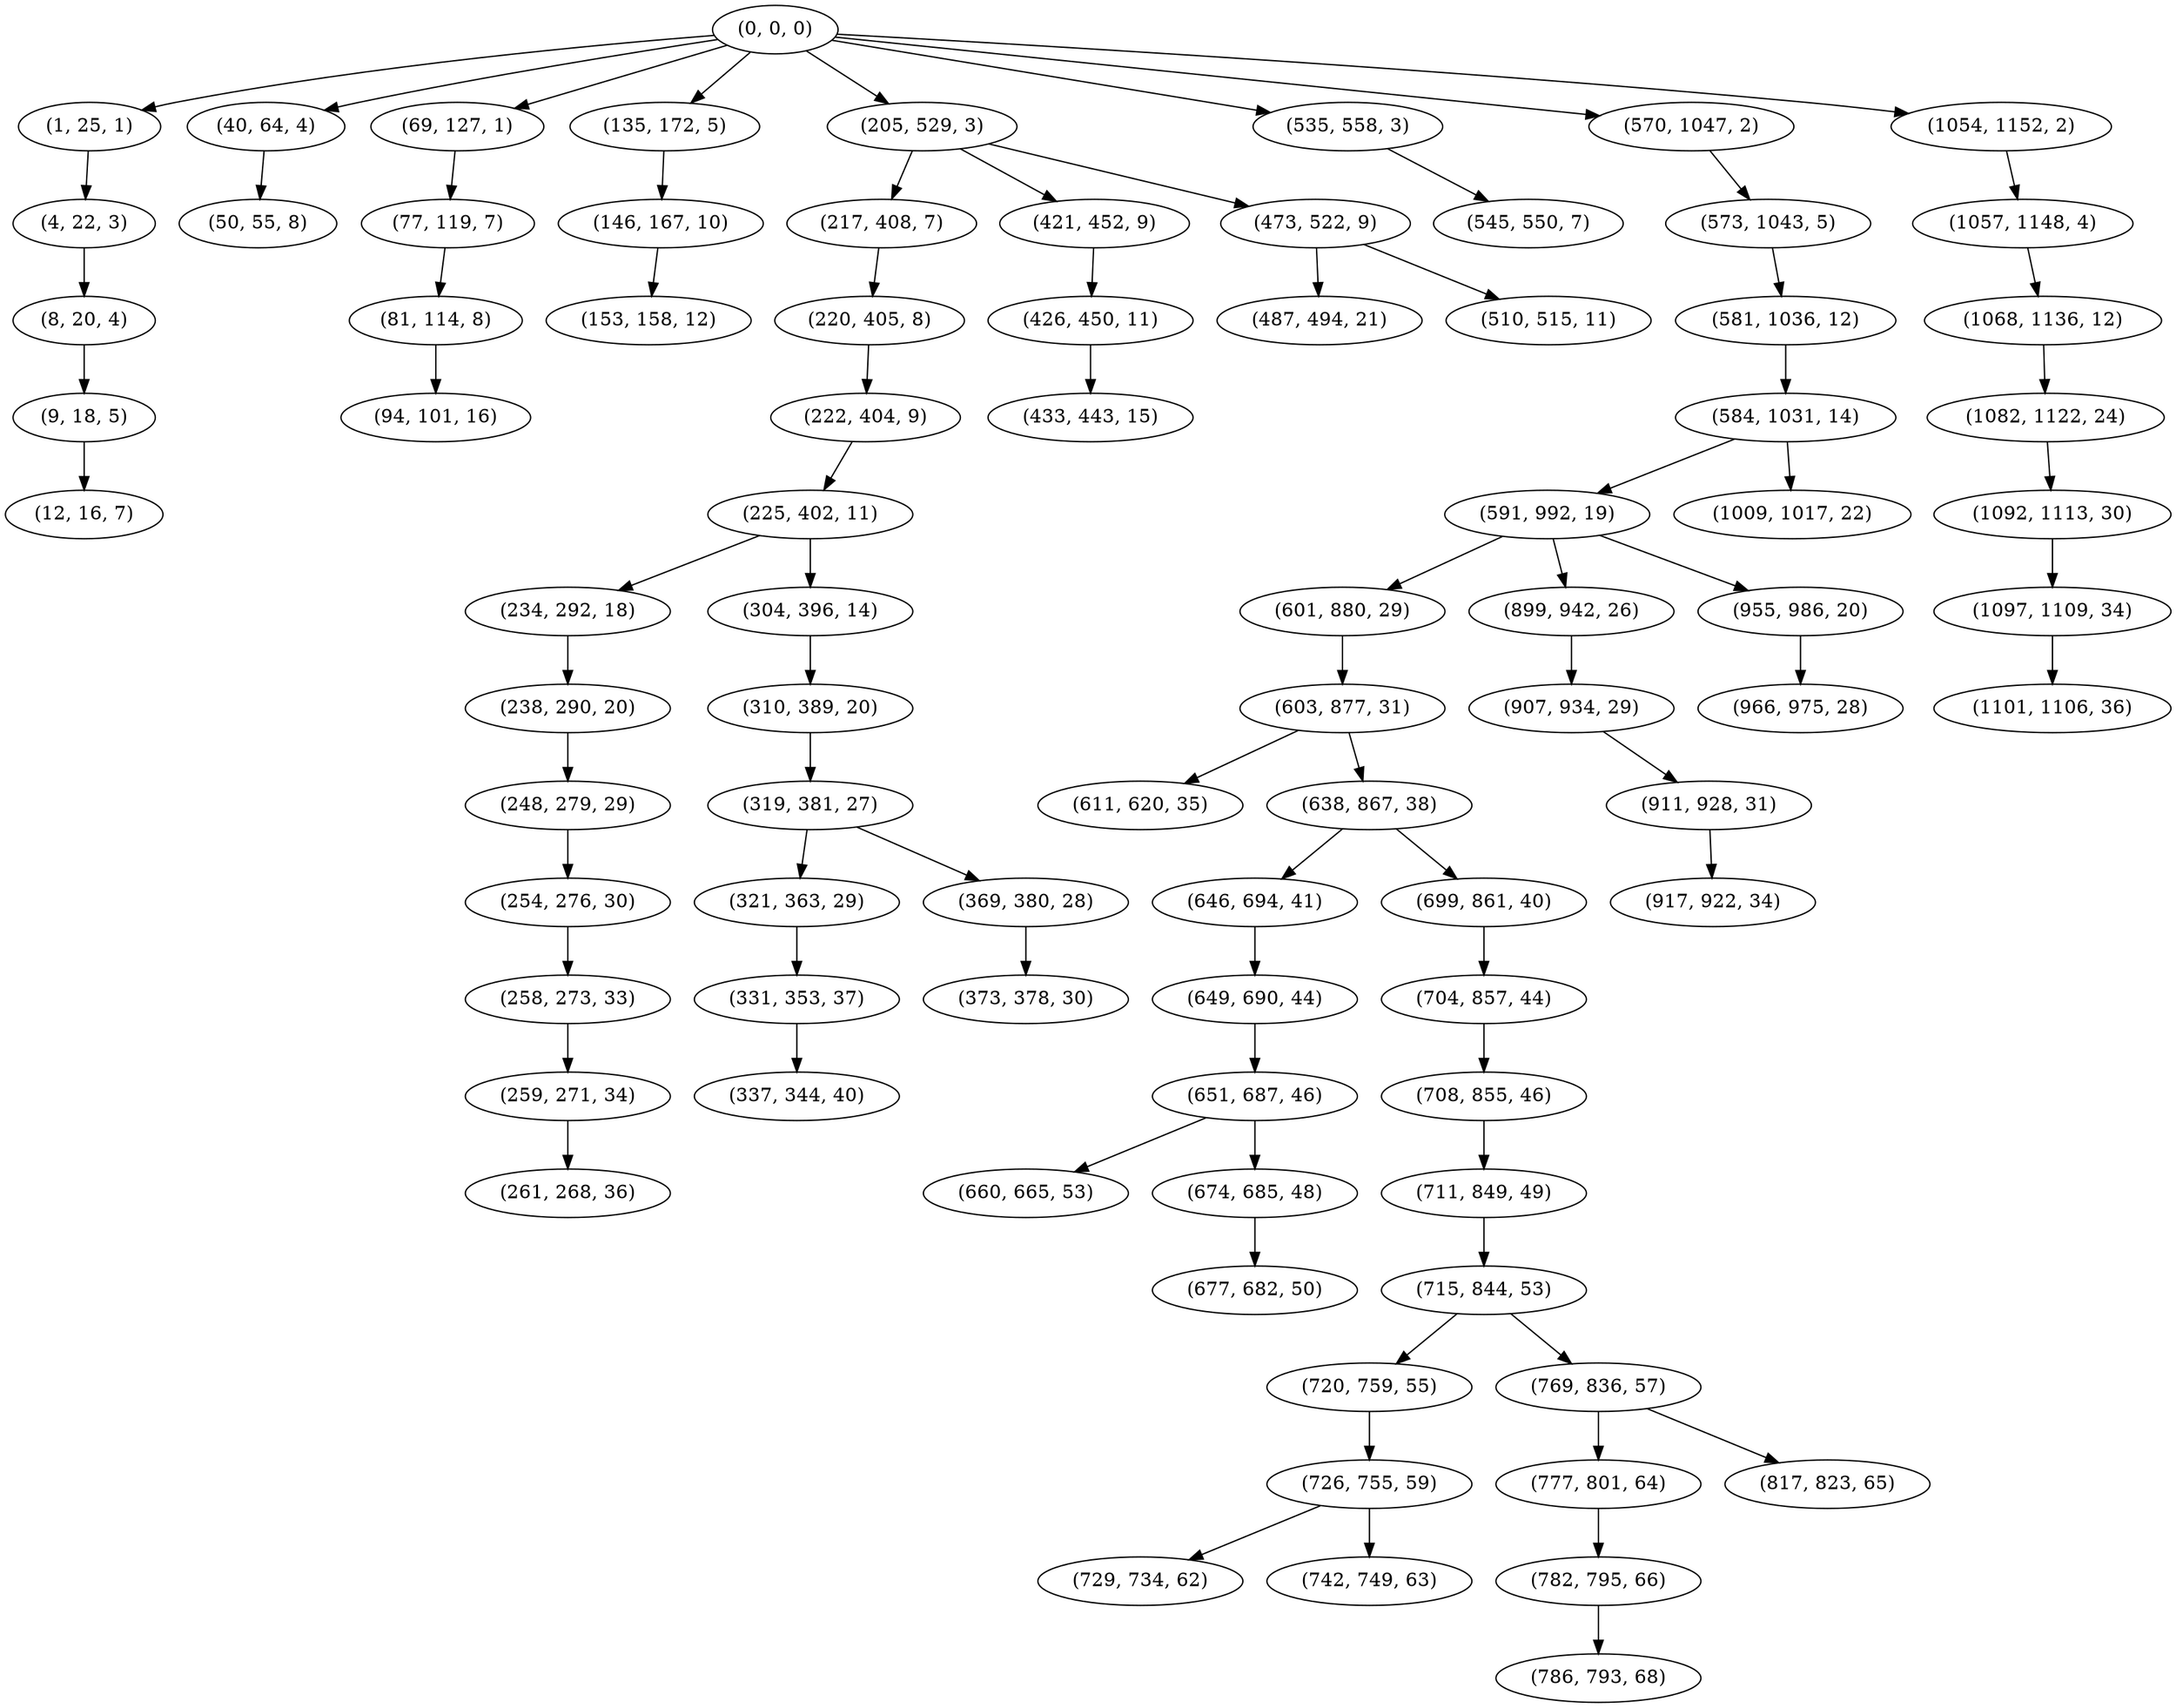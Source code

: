digraph tree {
    "(0, 0, 0)";
    "(1, 25, 1)";
    "(4, 22, 3)";
    "(8, 20, 4)";
    "(9, 18, 5)";
    "(12, 16, 7)";
    "(40, 64, 4)";
    "(50, 55, 8)";
    "(69, 127, 1)";
    "(77, 119, 7)";
    "(81, 114, 8)";
    "(94, 101, 16)";
    "(135, 172, 5)";
    "(146, 167, 10)";
    "(153, 158, 12)";
    "(205, 529, 3)";
    "(217, 408, 7)";
    "(220, 405, 8)";
    "(222, 404, 9)";
    "(225, 402, 11)";
    "(234, 292, 18)";
    "(238, 290, 20)";
    "(248, 279, 29)";
    "(254, 276, 30)";
    "(258, 273, 33)";
    "(259, 271, 34)";
    "(261, 268, 36)";
    "(304, 396, 14)";
    "(310, 389, 20)";
    "(319, 381, 27)";
    "(321, 363, 29)";
    "(331, 353, 37)";
    "(337, 344, 40)";
    "(369, 380, 28)";
    "(373, 378, 30)";
    "(421, 452, 9)";
    "(426, 450, 11)";
    "(433, 443, 15)";
    "(473, 522, 9)";
    "(487, 494, 21)";
    "(510, 515, 11)";
    "(535, 558, 3)";
    "(545, 550, 7)";
    "(570, 1047, 2)";
    "(573, 1043, 5)";
    "(581, 1036, 12)";
    "(584, 1031, 14)";
    "(591, 992, 19)";
    "(601, 880, 29)";
    "(603, 877, 31)";
    "(611, 620, 35)";
    "(638, 867, 38)";
    "(646, 694, 41)";
    "(649, 690, 44)";
    "(651, 687, 46)";
    "(660, 665, 53)";
    "(674, 685, 48)";
    "(677, 682, 50)";
    "(699, 861, 40)";
    "(704, 857, 44)";
    "(708, 855, 46)";
    "(711, 849, 49)";
    "(715, 844, 53)";
    "(720, 759, 55)";
    "(726, 755, 59)";
    "(729, 734, 62)";
    "(742, 749, 63)";
    "(769, 836, 57)";
    "(777, 801, 64)";
    "(782, 795, 66)";
    "(786, 793, 68)";
    "(817, 823, 65)";
    "(899, 942, 26)";
    "(907, 934, 29)";
    "(911, 928, 31)";
    "(917, 922, 34)";
    "(955, 986, 20)";
    "(966, 975, 28)";
    "(1009, 1017, 22)";
    "(1054, 1152, 2)";
    "(1057, 1148, 4)";
    "(1068, 1136, 12)";
    "(1082, 1122, 24)";
    "(1092, 1113, 30)";
    "(1097, 1109, 34)";
    "(1101, 1106, 36)";
    "(0, 0, 0)" -> "(1, 25, 1)";
    "(0, 0, 0)" -> "(40, 64, 4)";
    "(0, 0, 0)" -> "(69, 127, 1)";
    "(0, 0, 0)" -> "(135, 172, 5)";
    "(0, 0, 0)" -> "(205, 529, 3)";
    "(0, 0, 0)" -> "(535, 558, 3)";
    "(0, 0, 0)" -> "(570, 1047, 2)";
    "(0, 0, 0)" -> "(1054, 1152, 2)";
    "(1, 25, 1)" -> "(4, 22, 3)";
    "(4, 22, 3)" -> "(8, 20, 4)";
    "(8, 20, 4)" -> "(9, 18, 5)";
    "(9, 18, 5)" -> "(12, 16, 7)";
    "(40, 64, 4)" -> "(50, 55, 8)";
    "(69, 127, 1)" -> "(77, 119, 7)";
    "(77, 119, 7)" -> "(81, 114, 8)";
    "(81, 114, 8)" -> "(94, 101, 16)";
    "(135, 172, 5)" -> "(146, 167, 10)";
    "(146, 167, 10)" -> "(153, 158, 12)";
    "(205, 529, 3)" -> "(217, 408, 7)";
    "(205, 529, 3)" -> "(421, 452, 9)";
    "(205, 529, 3)" -> "(473, 522, 9)";
    "(217, 408, 7)" -> "(220, 405, 8)";
    "(220, 405, 8)" -> "(222, 404, 9)";
    "(222, 404, 9)" -> "(225, 402, 11)";
    "(225, 402, 11)" -> "(234, 292, 18)";
    "(225, 402, 11)" -> "(304, 396, 14)";
    "(234, 292, 18)" -> "(238, 290, 20)";
    "(238, 290, 20)" -> "(248, 279, 29)";
    "(248, 279, 29)" -> "(254, 276, 30)";
    "(254, 276, 30)" -> "(258, 273, 33)";
    "(258, 273, 33)" -> "(259, 271, 34)";
    "(259, 271, 34)" -> "(261, 268, 36)";
    "(304, 396, 14)" -> "(310, 389, 20)";
    "(310, 389, 20)" -> "(319, 381, 27)";
    "(319, 381, 27)" -> "(321, 363, 29)";
    "(319, 381, 27)" -> "(369, 380, 28)";
    "(321, 363, 29)" -> "(331, 353, 37)";
    "(331, 353, 37)" -> "(337, 344, 40)";
    "(369, 380, 28)" -> "(373, 378, 30)";
    "(421, 452, 9)" -> "(426, 450, 11)";
    "(426, 450, 11)" -> "(433, 443, 15)";
    "(473, 522, 9)" -> "(487, 494, 21)";
    "(473, 522, 9)" -> "(510, 515, 11)";
    "(535, 558, 3)" -> "(545, 550, 7)";
    "(570, 1047, 2)" -> "(573, 1043, 5)";
    "(573, 1043, 5)" -> "(581, 1036, 12)";
    "(581, 1036, 12)" -> "(584, 1031, 14)";
    "(584, 1031, 14)" -> "(591, 992, 19)";
    "(584, 1031, 14)" -> "(1009, 1017, 22)";
    "(591, 992, 19)" -> "(601, 880, 29)";
    "(591, 992, 19)" -> "(899, 942, 26)";
    "(591, 992, 19)" -> "(955, 986, 20)";
    "(601, 880, 29)" -> "(603, 877, 31)";
    "(603, 877, 31)" -> "(611, 620, 35)";
    "(603, 877, 31)" -> "(638, 867, 38)";
    "(638, 867, 38)" -> "(646, 694, 41)";
    "(638, 867, 38)" -> "(699, 861, 40)";
    "(646, 694, 41)" -> "(649, 690, 44)";
    "(649, 690, 44)" -> "(651, 687, 46)";
    "(651, 687, 46)" -> "(660, 665, 53)";
    "(651, 687, 46)" -> "(674, 685, 48)";
    "(674, 685, 48)" -> "(677, 682, 50)";
    "(699, 861, 40)" -> "(704, 857, 44)";
    "(704, 857, 44)" -> "(708, 855, 46)";
    "(708, 855, 46)" -> "(711, 849, 49)";
    "(711, 849, 49)" -> "(715, 844, 53)";
    "(715, 844, 53)" -> "(720, 759, 55)";
    "(715, 844, 53)" -> "(769, 836, 57)";
    "(720, 759, 55)" -> "(726, 755, 59)";
    "(726, 755, 59)" -> "(729, 734, 62)";
    "(726, 755, 59)" -> "(742, 749, 63)";
    "(769, 836, 57)" -> "(777, 801, 64)";
    "(769, 836, 57)" -> "(817, 823, 65)";
    "(777, 801, 64)" -> "(782, 795, 66)";
    "(782, 795, 66)" -> "(786, 793, 68)";
    "(899, 942, 26)" -> "(907, 934, 29)";
    "(907, 934, 29)" -> "(911, 928, 31)";
    "(911, 928, 31)" -> "(917, 922, 34)";
    "(955, 986, 20)" -> "(966, 975, 28)";
    "(1054, 1152, 2)" -> "(1057, 1148, 4)";
    "(1057, 1148, 4)" -> "(1068, 1136, 12)";
    "(1068, 1136, 12)" -> "(1082, 1122, 24)";
    "(1082, 1122, 24)" -> "(1092, 1113, 30)";
    "(1092, 1113, 30)" -> "(1097, 1109, 34)";
    "(1097, 1109, 34)" -> "(1101, 1106, 36)";
}

